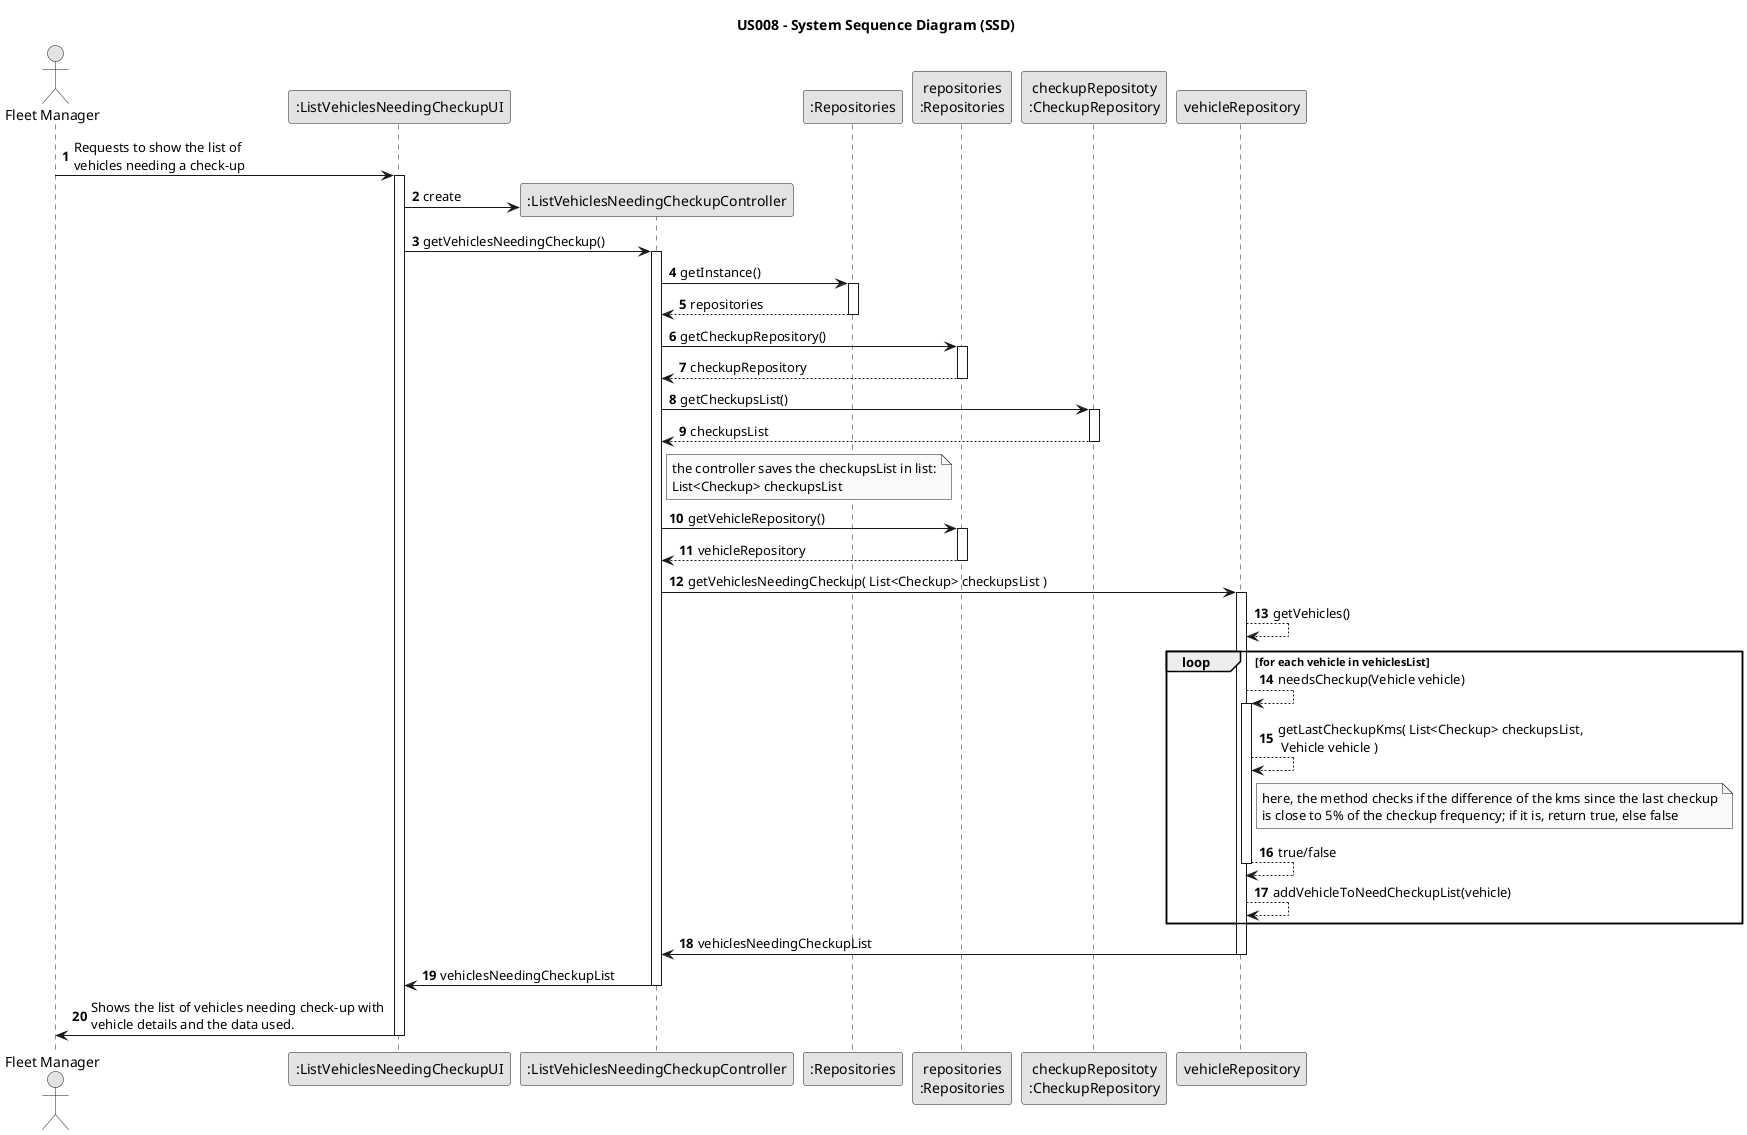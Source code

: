 @startuml
skinparam monochrome true
skinparam packageStyle rectangle
skinparam shadowing false

title US008 - System Sequence Diagram (SSD)

autonumber

actor "Fleet Manager" as Employee
participant ":ListVehiclesNeedingCheckupUI" as UI
participant ":ListVehiclesNeedingCheckupController" as CTRL
participant ":Repositories" as Repos
participant "repositories\n:Repositories" as PLAT
participant "checkupRepositoty\n:CheckupRepository" as CheckupRepo
participant "vehicleRepository" as VRepo

    Employee -> UI : Requests to show the list of \nvehicles needing a check-up
    activate UI

        UI -> CTRL** : create
        UI -> CTRL : getVehiclesNeedingCheckup()
        activate CTRL

            CTRL -> Repos : getInstance()
            activate Repos

                Repos --> CTRL : repositories
            deactivate Repos

            CTRL -> PLAT : getCheckupRepository()
            activate PLAT

                PLAT --> CTRL : checkupRepository
            deactivate PLAT

            CTRL -> CheckupRepo : getCheckupsList()
            activate CheckupRepo

                CheckupRepo --> CTRL : checkupsList
            deactivate CheckupRepo

            note right of CTRL
                the controller saves the checkupsList in list:
                List<Checkup> checkupsList
            end note


            CTRL -> PLAT : getVehicleRepository()
            activate PLAT

                PLAT --> CTRL : vehicleRepository
            deactivate PLAT

            CTRL-> VRepo : getVehiclesNeedingCheckup( List<Checkup> checkupsList )
            activate VRepo

                VRepo --> VRepo : getVehicles()

                loop for each vehicle in vehiclesList
                    VRepo --> VRepo : needsCheckup(Vehicle vehicle)
                    activate VRepo

                        VRepo --> VRepo : getLastCheckupKms( List<Checkup> checkupsList,\n Vehicle vehicle )
                        note right of VRepo
                            here, the method checks if the difference of the kms since the last checkup
                            is close to 5% of the checkup frequency; if it is, return true, else false
                        end note
                        VRepo --> VRepo : true/false
                    deactivate VRepo
                    VRepo --> VRepo : addVehicleToNeedCheckupList(vehicle)
                end loop
                VRepo -> CTRL : vehiclesNeedingCheckupList
            deactivate VRepo
            CTRL -> UI : vehiclesNeedingCheckupList
        deactivate CTRL

        UI -> Employee : Shows the list of vehicles needing check-up with \nvehicle details and the data used.

    deactivate UI

@enduml